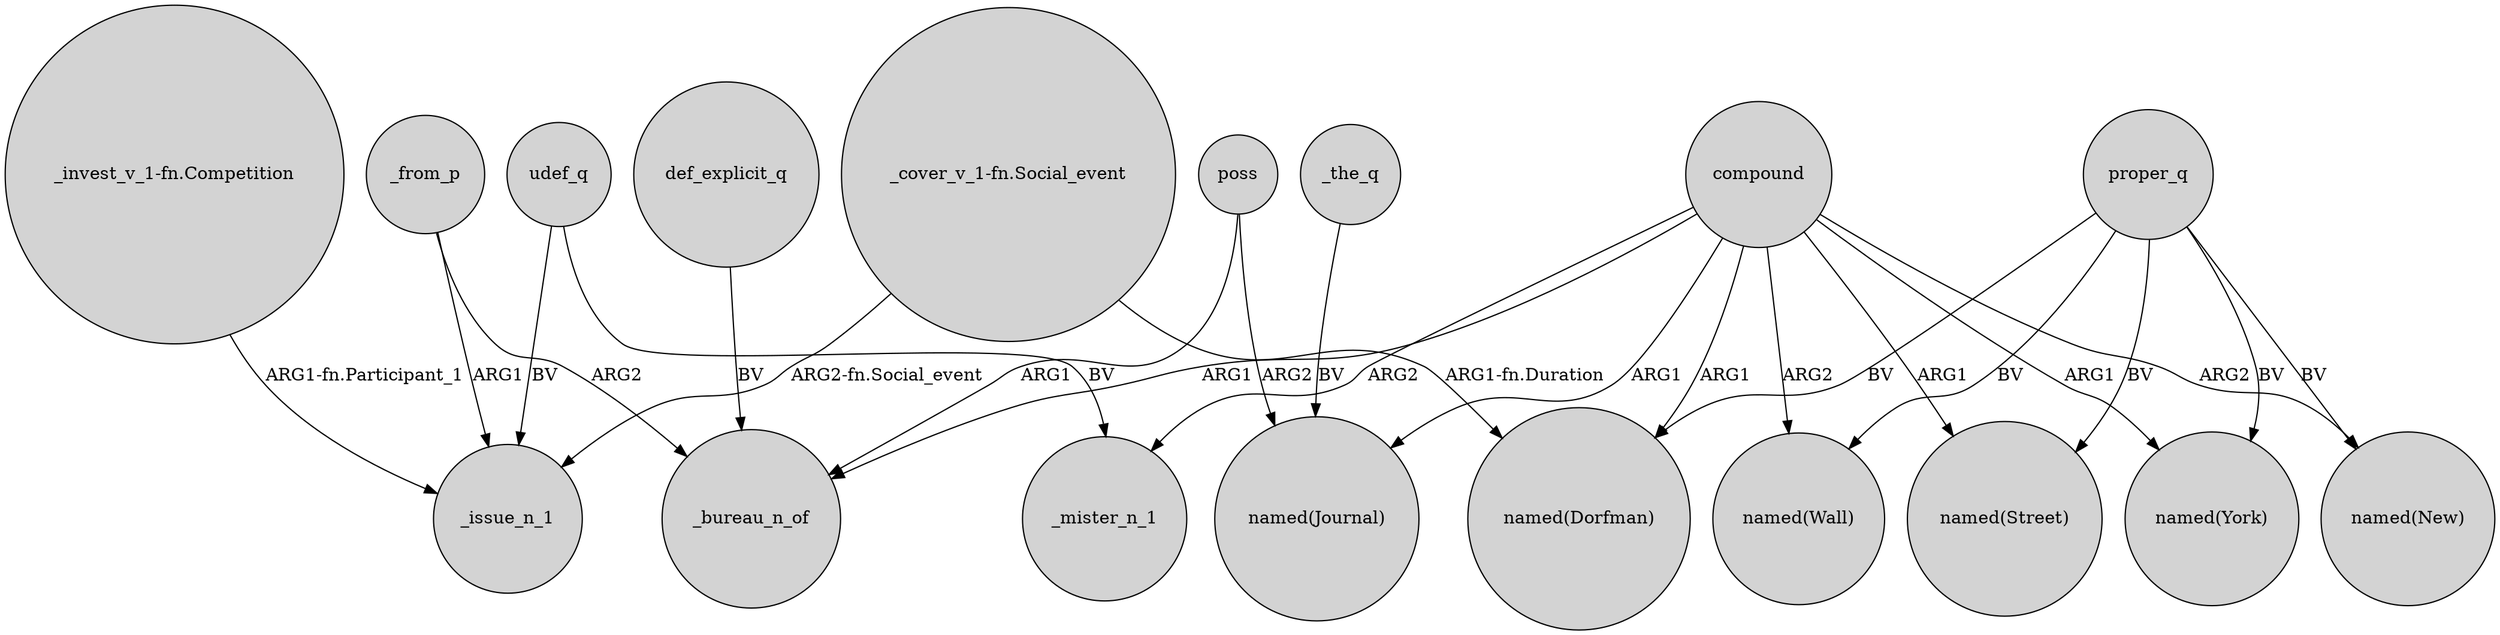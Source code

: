 digraph {
	node [shape=circle style=filled]
	compound -> "named(Dorfman)" [label=ARG1]
	compound -> _mister_n_1 [label=ARG2]
	"_cover_v_1-fn.Social_event" -> _issue_n_1 [label="ARG2-fn.Social_event"]
	_from_p -> _bureau_n_of [label=ARG2]
	compound -> "named(New)" [label=ARG2]
	proper_q -> "named(New)" [label=BV]
	compound -> "named(Journal)" [label=ARG1]
	compound -> _bureau_n_of [label=ARG1]
	udef_q -> _mister_n_1 [label=BV]
	proper_q -> "named(York)" [label=BV]
	poss -> "named(Journal)" [label=ARG2]
	compound -> "named(Wall)" [label=ARG2]
	poss -> _bureau_n_of [label=ARG1]
	compound -> "named(Street)" [label=ARG1]
	"_invest_v_1-fn.Competition" -> _issue_n_1 [label="ARG1-fn.Participant_1"]
	proper_q -> "named(Dorfman)" [label=BV]
	proper_q -> "named(Wall)" [label=BV]
	udef_q -> _issue_n_1 [label=BV]
	_the_q -> "named(Journal)" [label=BV]
	proper_q -> "named(Street)" [label=BV]
	compound -> "named(York)" [label=ARG1]
	_from_p -> _issue_n_1 [label=ARG1]
	def_explicit_q -> _bureau_n_of [label=BV]
	"_cover_v_1-fn.Social_event" -> "named(Dorfman)" [label="ARG1-fn.Duration"]
}
